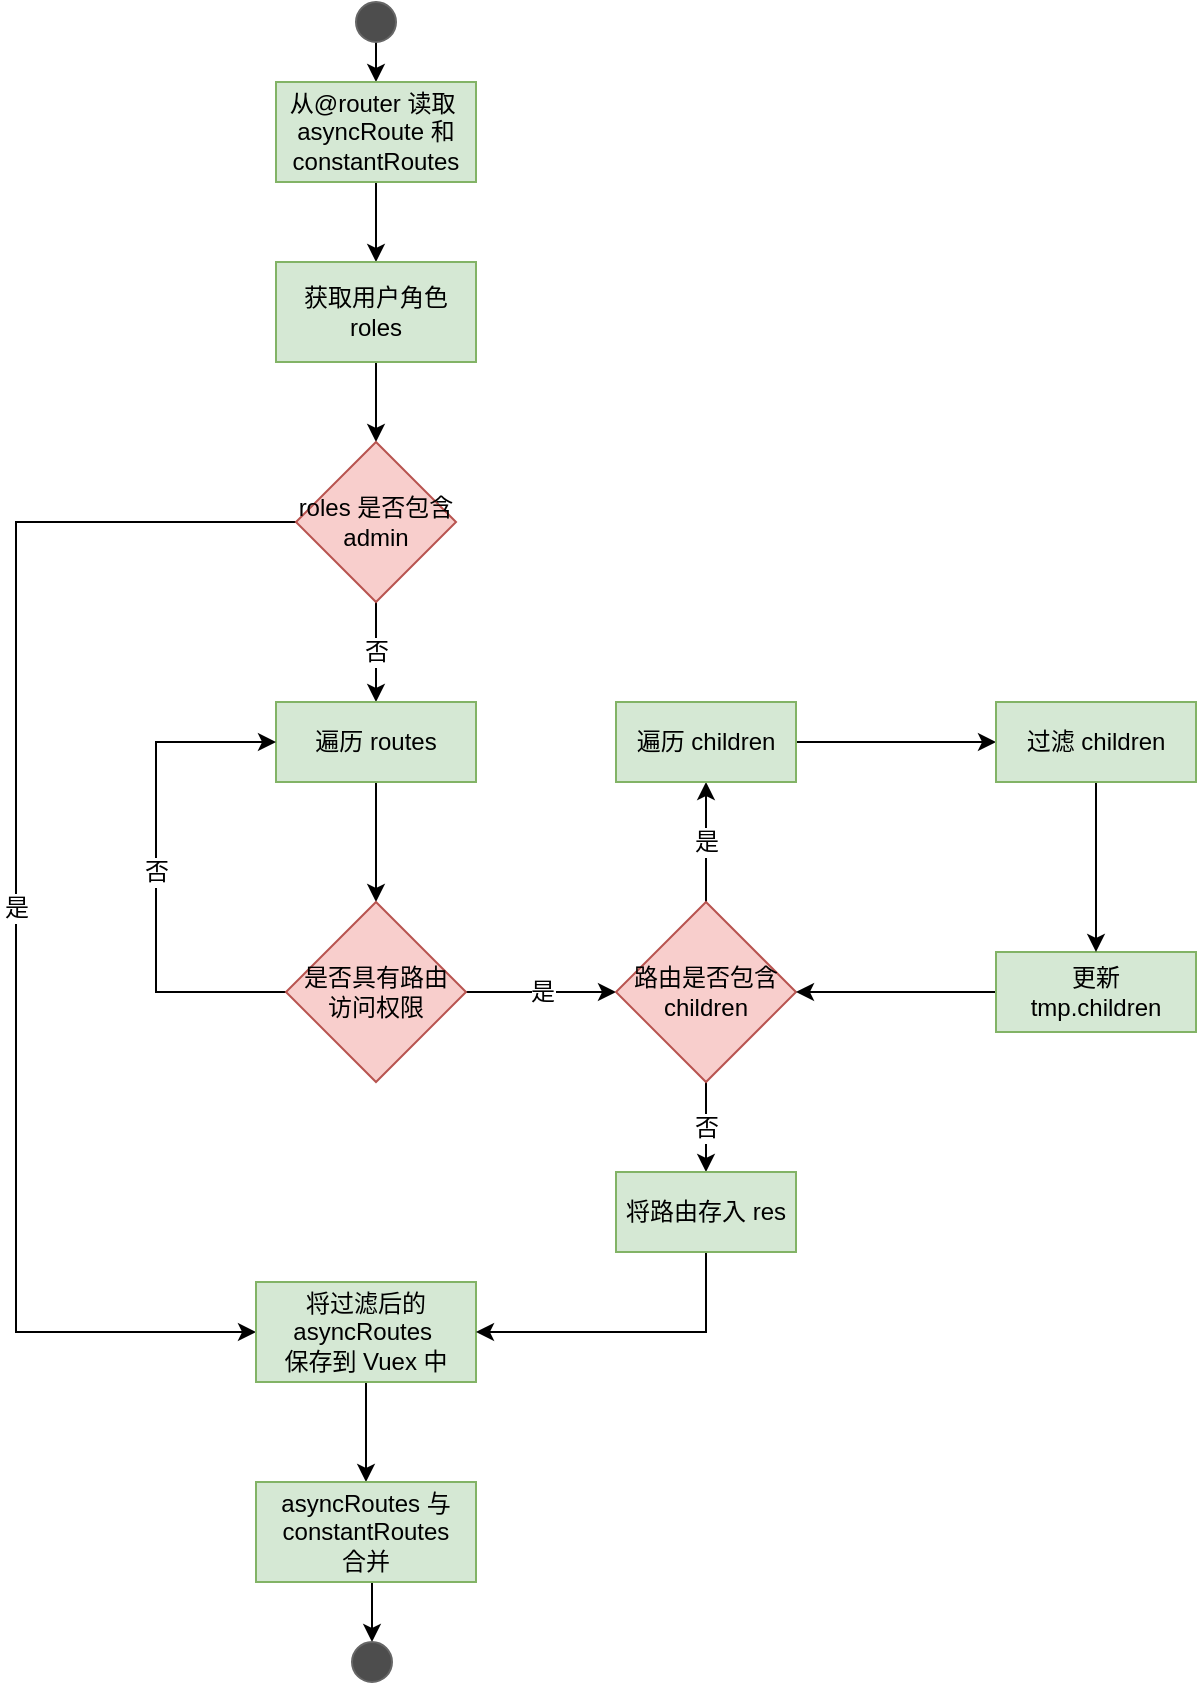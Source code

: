 <mxfile version="12.2.4" pages="1"><diagram id="nVdhsm2tYdV0vCxhjtCD" name="Page-1"><mxGraphModel dx="722" dy="407" grid="1" gridSize="10" guides="1" tooltips="1" connect="1" arrows="1" fold="1" page="1" pageScale="1" pageWidth="827" pageHeight="1169" math="0" shadow="0"><root><mxCell id="0"/><mxCell id="1" parent="0"/><mxCell id="38" style="edgeStyle=orthogonalEdgeStyle;rounded=0;orthogonalLoop=1;jettySize=auto;html=1;exitX=0.5;exitY=1;exitDx=0;exitDy=0;entryX=0.5;entryY=0;entryDx=0;entryDy=0;" parent="1" source="2" target="3" edge="1"><mxGeometry relative="1" as="geometry"/></mxCell><mxCell id="2" value="" style="ellipse;whiteSpace=wrap;html=1;aspect=fixed;fillColor=#4D4D4D;strokeColor=#666666;" parent="1" vertex="1"><mxGeometry x="360" y="10" width="20" height="20" as="geometry"/></mxCell><mxCell id="10" style="edgeStyle=orthogonalEdgeStyle;rounded=0;orthogonalLoop=1;jettySize=auto;html=1;exitX=0.5;exitY=1;exitDx=0;exitDy=0;entryX=0.5;entryY=0;entryDx=0;entryDy=0;" parent="1" source="3" target="6" edge="1"><mxGeometry relative="1" as="geometry"/></mxCell><mxCell id="3" value="从@router 读取&amp;nbsp;&lt;br&gt;asyncRoute 和&lt;br&gt;constantRoutes" style="rounded=0;whiteSpace=wrap;html=1;fillColor=#d5e8d4;strokeColor=#82b366;" parent="1" vertex="1"><mxGeometry x="320" y="50" width="100" height="50" as="geometry"/></mxCell><mxCell id="11" style="edgeStyle=orthogonalEdgeStyle;rounded=0;orthogonalLoop=1;jettySize=auto;html=1;exitX=0.5;exitY=1;exitDx=0;exitDy=0;entryX=0.5;entryY=0;entryDx=0;entryDy=0;" parent="1" source="6" target="8" edge="1"><mxGeometry relative="1" as="geometry"/></mxCell><mxCell id="6" value="获取用户角色&lt;br&gt;roles" style="rounded=0;whiteSpace=wrap;html=1;fillColor=#d5e8d4;strokeColor=#82b366;" parent="1" vertex="1"><mxGeometry x="320" y="140" width="100" height="50" as="geometry"/></mxCell><mxCell id="18" value="&lt;font style=&quot;font-size: 12px&quot;&gt;是&lt;/font&gt;" style="edgeStyle=orthogonalEdgeStyle;rounded=0;orthogonalLoop=1;jettySize=auto;html=1;exitX=0;exitY=0.5;exitDx=0;exitDy=0;entryX=0;entryY=0.5;entryDx=0;entryDy=0;" parent="1" source="8" target="13" edge="1"><mxGeometry relative="1" as="geometry"><mxPoint x="290" y="675" as="targetPoint"/><Array as="points"><mxPoint x="190" y="270"/><mxPoint x="190" y="675"/></Array></mxGeometry></mxCell><mxCell id="19" value="&lt;font style=&quot;font-size: 12px&quot;&gt;否&lt;/font&gt;" style="edgeStyle=orthogonalEdgeStyle;rounded=0;orthogonalLoop=1;jettySize=auto;html=1;exitX=0.5;exitY=1;exitDx=0;exitDy=0;entryX=0.5;entryY=0;entryDx=0;entryDy=0;" parent="1" source="8" target="12" edge="1"><mxGeometry relative="1" as="geometry"/></mxCell><mxCell id="8" value="roles 是否包含 admin" style="rhombus;whiteSpace=wrap;html=1;fillColor=#f8cecc;strokeColor=#b85450;" parent="1" vertex="1"><mxGeometry x="330" y="230" width="80" height="80" as="geometry"/></mxCell><mxCell id="21" style="edgeStyle=orthogonalEdgeStyle;rounded=0;orthogonalLoop=1;jettySize=auto;html=1;exitX=0.5;exitY=1;exitDx=0;exitDy=0;entryX=0.5;entryY=0;entryDx=0;entryDy=0;" parent="1" source="12" target="20" edge="1"><mxGeometry relative="1" as="geometry"/></mxCell><mxCell id="12" value="遍历 routes" style="rounded=0;whiteSpace=wrap;html=1;fillColor=#d5e8d4;strokeColor=#82b366;" parent="1" vertex="1"><mxGeometry x="320" y="360" width="100" height="40" as="geometry"/></mxCell><mxCell id="15" style="edgeStyle=orthogonalEdgeStyle;rounded=0;orthogonalLoop=1;jettySize=auto;html=1;exitX=0.5;exitY=1;exitDx=0;exitDy=0;entryX=0.5;entryY=0;entryDx=0;entryDy=0;" parent="1" source="13" target="14" edge="1"><mxGeometry relative="1" as="geometry"/></mxCell><mxCell id="13" value="将过滤后的&lt;br&gt;asyncRoutes&amp;nbsp;&lt;br&gt;保存到 Vuex 中" style="rounded=0;whiteSpace=wrap;html=1;fillColor=#d5e8d4;strokeColor=#82b366;" parent="1" vertex="1"><mxGeometry x="310" y="650" width="110" height="50" as="geometry"/></mxCell><mxCell id="36" style="edgeStyle=orthogonalEdgeStyle;rounded=0;orthogonalLoop=1;jettySize=auto;html=1;exitX=0.5;exitY=1;exitDx=0;exitDy=0;entryX=0.5;entryY=0;entryDx=0;entryDy=0;" parent="1" source="14" target="35" edge="1"><mxGeometry relative="1" as="geometry"/></mxCell><mxCell id="14" value="asyncRoutes 与&lt;br&gt;constantRoutes&lt;br&gt;合并" style="rounded=0;whiteSpace=wrap;html=1;fillColor=#d5e8d4;strokeColor=#82b366;" parent="1" vertex="1"><mxGeometry x="310" y="750" width="110" height="50" as="geometry"/></mxCell><mxCell id="22" value="&lt;font style=&quot;font-size: 12px&quot;&gt;否&lt;/font&gt;" style="edgeStyle=orthogonalEdgeStyle;rounded=0;orthogonalLoop=1;jettySize=auto;html=1;exitX=0;exitY=0.5;exitDx=0;exitDy=0;entryX=0;entryY=0.5;entryDx=0;entryDy=0;" parent="1" source="20" target="12" edge="1"><mxGeometry relative="1" as="geometry"><Array as="points"><mxPoint x="260" y="505"/><mxPoint x="260" y="380"/></Array></mxGeometry></mxCell><mxCell id="24" value="&lt;font style=&quot;font-size: 12px&quot;&gt;是&lt;/font&gt;" style="edgeStyle=orthogonalEdgeStyle;rounded=0;orthogonalLoop=1;jettySize=auto;html=1;exitX=1;exitY=0.5;exitDx=0;exitDy=0;entryX=0;entryY=0.5;entryDx=0;entryDy=0;" parent="1" source="20" target="23" edge="1"><mxGeometry relative="1" as="geometry"/></mxCell><mxCell id="20" value="是否具有路由&lt;br&gt;访问权限" style="rhombus;whiteSpace=wrap;html=1;fillColor=#f8cecc;strokeColor=#b85450;" parent="1" vertex="1"><mxGeometry x="325" y="460" width="90" height="90" as="geometry"/></mxCell><mxCell id="26" value="&lt;font style=&quot;font-size: 12px&quot;&gt;是&lt;/font&gt;" style="edgeStyle=orthogonalEdgeStyle;rounded=0;orthogonalLoop=1;jettySize=auto;html=1;exitX=0.5;exitY=0;exitDx=0;exitDy=0;entryX=0.5;entryY=1;entryDx=0;entryDy=0;" parent="1" source="23" target="25" edge="1"><mxGeometry relative="1" as="geometry"/></mxCell><mxCell id="28" value="&lt;font style=&quot;font-size: 12px&quot;&gt;否&lt;/font&gt;" style="edgeStyle=orthogonalEdgeStyle;rounded=0;orthogonalLoop=1;jettySize=auto;html=1;exitX=0.5;exitY=1;exitDx=0;exitDy=0;entryX=0.5;entryY=0;entryDx=0;entryDy=0;" parent="1" source="23" target="27" edge="1"><mxGeometry relative="1" as="geometry"/></mxCell><mxCell id="23" value="路由是否包含&lt;br&gt;children" style="rhombus;whiteSpace=wrap;html=1;fillColor=#f8cecc;strokeColor=#b85450;" parent="1" vertex="1"><mxGeometry x="490" y="460" width="90" height="90" as="geometry"/></mxCell><mxCell id="31" style="edgeStyle=orthogonalEdgeStyle;rounded=0;orthogonalLoop=1;jettySize=auto;html=1;exitX=1;exitY=0.5;exitDx=0;exitDy=0;entryX=0;entryY=0.5;entryDx=0;entryDy=0;" parent="1" source="25" target="30" edge="1"><mxGeometry relative="1" as="geometry"/></mxCell><mxCell id="25" value="遍历 children" style="rounded=0;whiteSpace=wrap;html=1;fillColor=#d5e8d4;strokeColor=#82b366;" parent="1" vertex="1"><mxGeometry x="490" y="360" width="90" height="40" as="geometry"/></mxCell><mxCell id="34" style="edgeStyle=orthogonalEdgeStyle;rounded=0;orthogonalLoop=1;jettySize=auto;html=1;exitX=0.5;exitY=1;exitDx=0;exitDy=0;entryX=1;entryY=0.5;entryDx=0;entryDy=0;" parent="1" source="27" target="13" edge="1"><mxGeometry relative="1" as="geometry"/></mxCell><mxCell id="27" value="将路由存入 res" style="rounded=0;whiteSpace=wrap;html=1;fillColor=#d5e8d4;strokeColor=#82b366;" parent="1" vertex="1"><mxGeometry x="490" y="595" width="90" height="40" as="geometry"/></mxCell><mxCell id="33" style="edgeStyle=orthogonalEdgeStyle;rounded=0;orthogonalLoop=1;jettySize=auto;html=1;exitX=0;exitY=0.5;exitDx=0;exitDy=0;entryX=1;entryY=0.5;entryDx=0;entryDy=0;" parent="1" source="29" target="23" edge="1"><mxGeometry relative="1" as="geometry"/></mxCell><mxCell id="29" value="更新&lt;br&gt;tmp.children" style="rounded=0;whiteSpace=wrap;html=1;fillColor=#d5e8d4;strokeColor=#82b366;" parent="1" vertex="1"><mxGeometry x="680" y="485" width="100" height="40" as="geometry"/></mxCell><mxCell id="32" style="edgeStyle=orthogonalEdgeStyle;rounded=0;orthogonalLoop=1;jettySize=auto;html=1;exitX=0.5;exitY=1;exitDx=0;exitDy=0;entryX=0.5;entryY=0;entryDx=0;entryDy=0;" parent="1" source="30" target="29" edge="1"><mxGeometry relative="1" as="geometry"/></mxCell><mxCell id="30" value="过滤 children" style="rounded=0;whiteSpace=wrap;html=1;fillColor=#d5e8d4;strokeColor=#82b366;" parent="1" vertex="1"><mxGeometry x="680" y="360" width="100" height="40" as="geometry"/></mxCell><mxCell id="35" value="" style="ellipse;whiteSpace=wrap;html=1;aspect=fixed;fillColor=#4D4D4D;strokeColor=#666666;" parent="1" vertex="1"><mxGeometry x="358" y="830" width="20" height="20" as="geometry"/></mxCell></root></mxGraphModel></diagram></mxfile>